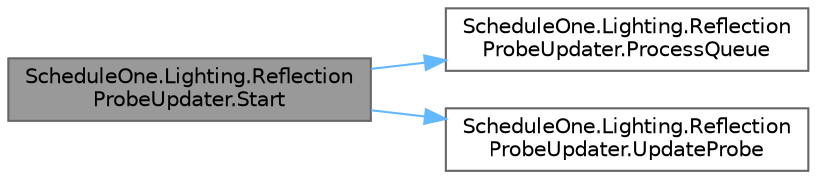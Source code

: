 digraph "ScheduleOne.Lighting.ReflectionProbeUpdater.Start"
{
 // LATEX_PDF_SIZE
  bgcolor="transparent";
  edge [fontname=Helvetica,fontsize=10,labelfontname=Helvetica,labelfontsize=10];
  node [fontname=Helvetica,fontsize=10,shape=box,height=0.2,width=0.4];
  rankdir="LR";
  Node1 [id="Node000001",label="ScheduleOne.Lighting.Reflection\lProbeUpdater.Start",height=0.2,width=0.4,color="gray40", fillcolor="grey60", style="filled", fontcolor="black",tooltip=" "];
  Node1 -> Node2 [id="edge1_Node000001_Node000002",color="steelblue1",style="solid",tooltip=" "];
  Node2 [id="Node000002",label="ScheduleOne.Lighting.Reflection\lProbeUpdater.ProcessQueue",height=0.2,width=0.4,color="grey40", fillcolor="white", style="filled",URL="$class_schedule_one_1_1_lighting_1_1_reflection_probe_updater.html#a1594b76458c271381fd78760fb226a8c",tooltip=" "];
  Node1 -> Node3 [id="edge2_Node000001_Node000003",color="steelblue1",style="solid",tooltip=" "];
  Node3 [id="Node000003",label="ScheduleOne.Lighting.Reflection\lProbeUpdater.UpdateProbe",height=0.2,width=0.4,color="grey40", fillcolor="white", style="filled",URL="$class_schedule_one_1_1_lighting_1_1_reflection_probe_updater.html#a5206d1f14de6d0c582ca73a4dc755f16",tooltip=" "];
}
